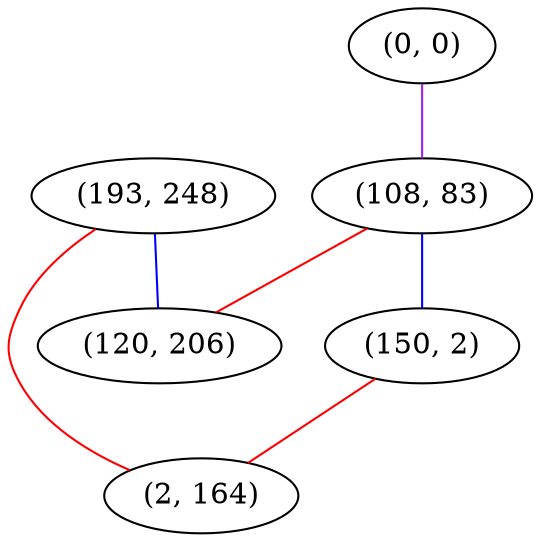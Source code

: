graph "" {
"(193, 248)";
"(0, 0)";
"(108, 83)";
"(120, 206)";
"(150, 2)";
"(2, 164)";
"(193, 248)" -- "(120, 206)"  [color=blue, key=0, weight=3];
"(193, 248)" -- "(2, 164)"  [color=red, key=0, weight=1];
"(0, 0)" -- "(108, 83)"  [color=purple, key=0, weight=4];
"(108, 83)" -- "(120, 206)"  [color=red, key=0, weight=1];
"(108, 83)" -- "(150, 2)"  [color=blue, key=0, weight=3];
"(150, 2)" -- "(2, 164)"  [color=red, key=0, weight=1];
}
